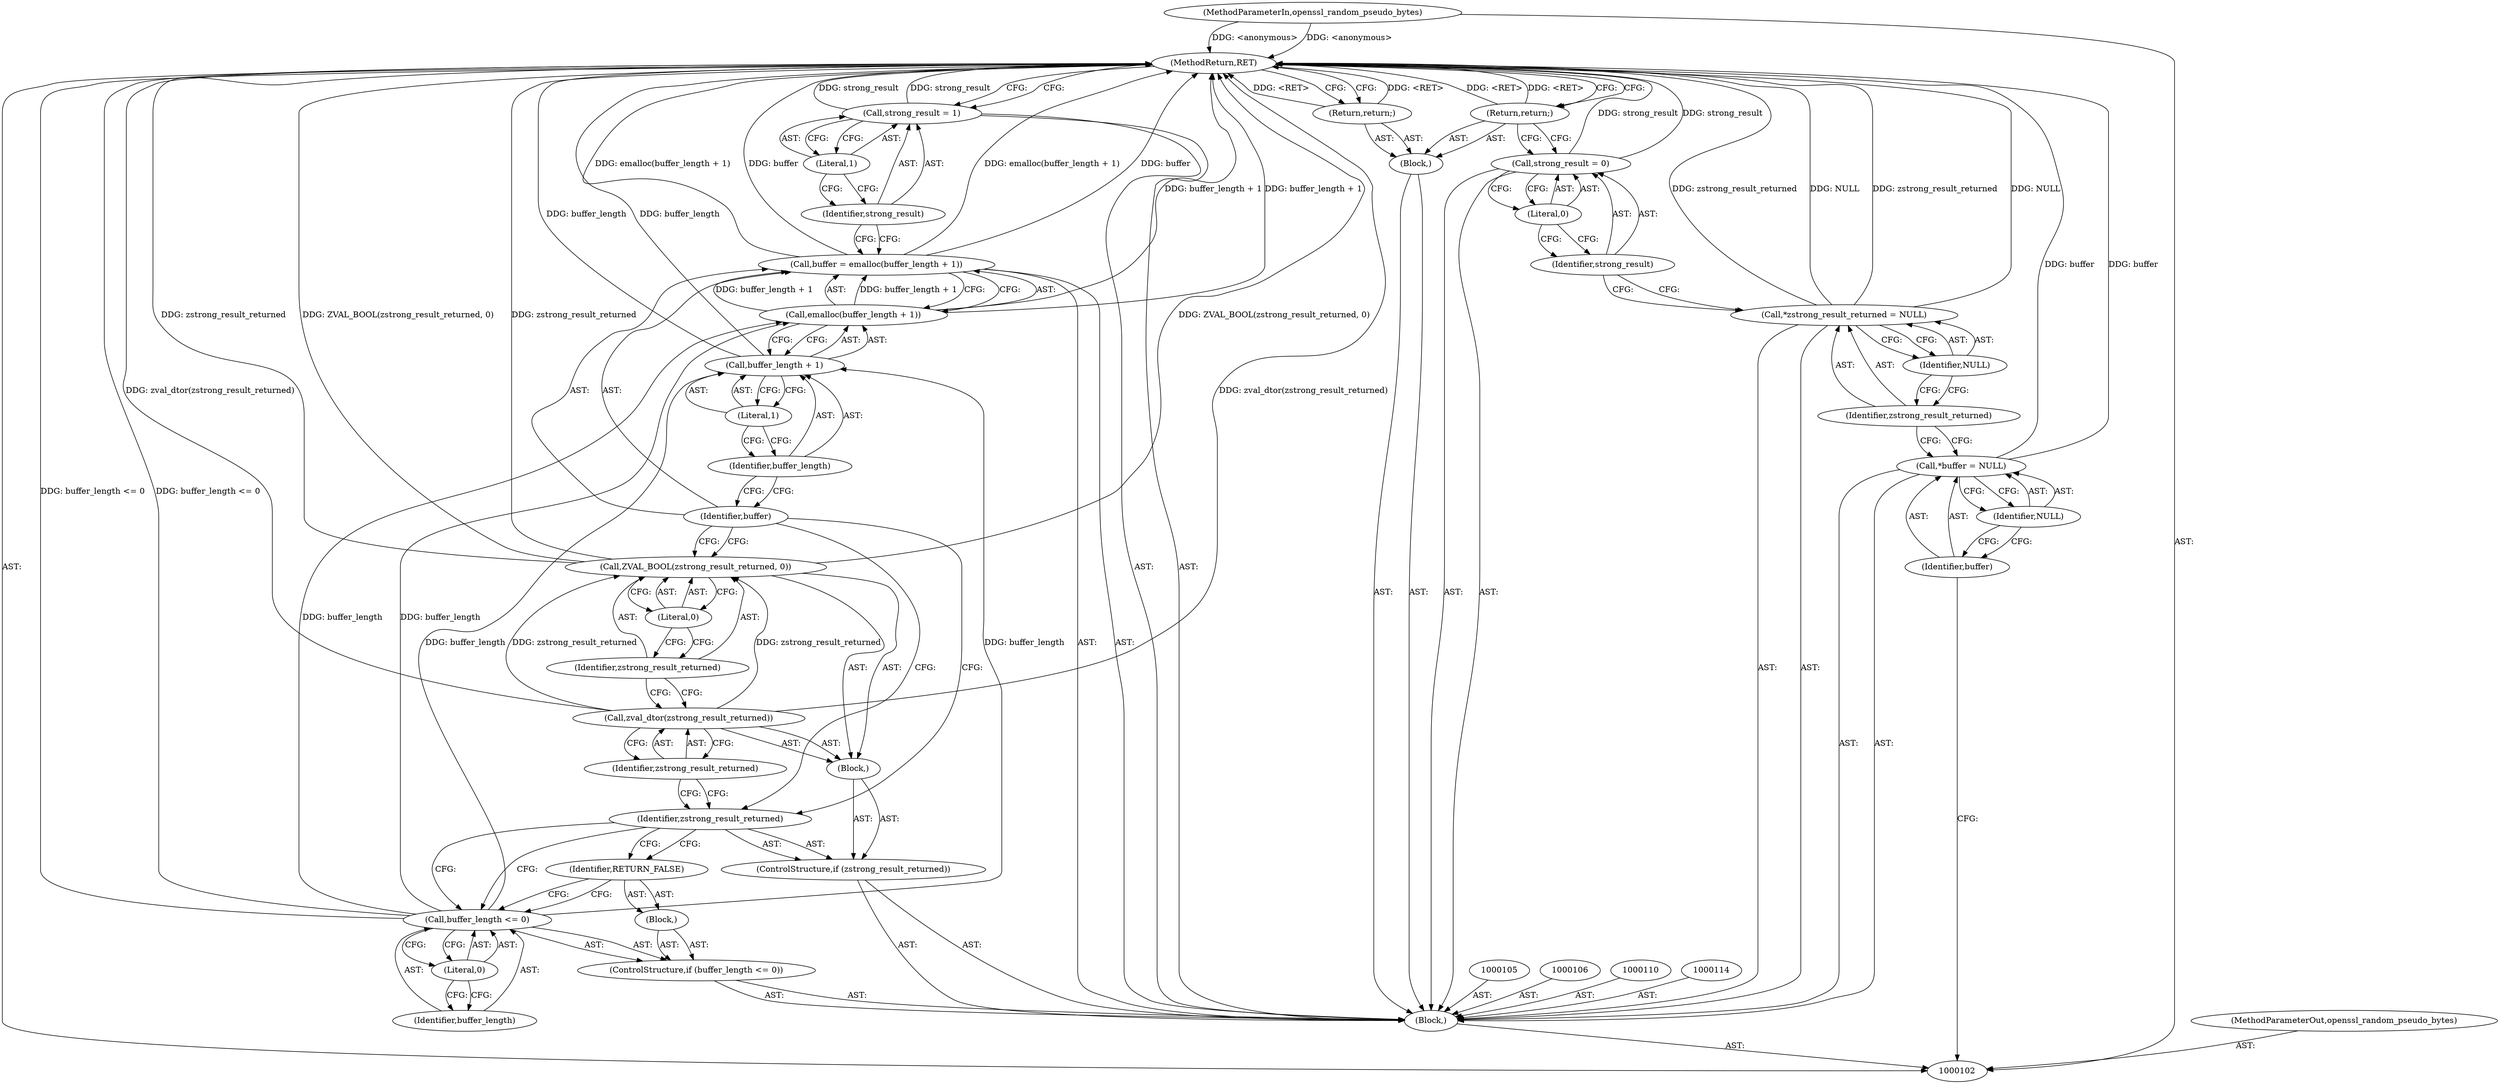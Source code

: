 digraph "1_php_16023f3e3b9c06cf677c3c980e8d574e4c162827" {
"1000144" [label="(MethodReturn,RET)"];
"1000103" [label="(MethodParameterIn,openssl_random_pseudo_bytes)"];
"1000181" [label="(MethodParameterOut,openssl_random_pseudo_bytes)"];
"1000120" [label="(Return,return;)"];
"1000121" [label="(ControlStructure,if (buffer_length <= 0))"];
"1000124" [label="(Literal,0)"];
"1000125" [label="(Block,)"];
"1000122" [label="(Call,buffer_length <= 0)"];
"1000123" [label="(Identifier,buffer_length)"];
"1000126" [label="(Identifier,RETURN_FALSE)"];
"1000127" [label="(ControlStructure,if (zstrong_result_returned))"];
"1000129" [label="(Block,)"];
"1000128" [label="(Identifier,zstrong_result_returned)"];
"1000131" [label="(Identifier,zstrong_result_returned)"];
"1000130" [label="(Call,zval_dtor(zstrong_result_returned))"];
"1000133" [label="(Identifier,zstrong_result_returned)"];
"1000132" [label="(Call,ZVAL_BOOL(zstrong_result_returned, 0))"];
"1000134" [label="(Literal,0)"];
"1000104" [label="(Block,)"];
"1000137" [label="(Call,emalloc(buffer_length + 1))"];
"1000138" [label="(Call,buffer_length + 1)"];
"1000139" [label="(Identifier,buffer_length)"];
"1000140" [label="(Literal,1)"];
"1000135" [label="(Call,buffer = emalloc(buffer_length + 1))"];
"1000136" [label="(Identifier,buffer)"];
"1000143" [label="(Literal,1)"];
"1000141" [label="(Call,strong_result = 1)"];
"1000142" [label="(Identifier,strong_result)"];
"1000107" [label="(Call,*buffer = NULL)"];
"1000108" [label="(Identifier,buffer)"];
"1000109" [label="(Identifier,NULL)"];
"1000111" [label="(Call,*zstrong_result_returned = NULL)"];
"1000112" [label="(Identifier,zstrong_result_returned)"];
"1000113" [label="(Identifier,NULL)"];
"1000115" [label="(Call,strong_result = 0)"];
"1000116" [label="(Identifier,strong_result)"];
"1000117" [label="(Literal,0)"];
"1000118" [label="(Block,)"];
"1000119" [label="(Return,return;)"];
"1000144" -> "1000102"  [label="AST: "];
"1000144" -> "1000119"  [label="CFG: "];
"1000144" -> "1000120"  [label="CFG: "];
"1000144" -> "1000141"  [label="CFG: "];
"1000130" -> "1000144"  [label="DDG: zval_dtor(zstrong_result_returned)"];
"1000141" -> "1000144"  [label="DDG: strong_result"];
"1000107" -> "1000144"  [label="DDG: buffer"];
"1000103" -> "1000144"  [label="DDG: <anonymous>"];
"1000137" -> "1000144"  [label="DDG: buffer_length + 1"];
"1000135" -> "1000144"  [label="DDG: emalloc(buffer_length + 1)"];
"1000135" -> "1000144"  [label="DDG: buffer"];
"1000132" -> "1000144"  [label="DDG: ZVAL_BOOL(zstrong_result_returned, 0)"];
"1000132" -> "1000144"  [label="DDG: zstrong_result_returned"];
"1000138" -> "1000144"  [label="DDG: buffer_length"];
"1000111" -> "1000144"  [label="DDG: zstrong_result_returned"];
"1000111" -> "1000144"  [label="DDG: NULL"];
"1000122" -> "1000144"  [label="DDG: buffer_length <= 0"];
"1000115" -> "1000144"  [label="DDG: strong_result"];
"1000120" -> "1000144"  [label="DDG: <RET>"];
"1000119" -> "1000144"  [label="DDG: <RET>"];
"1000103" -> "1000102"  [label="AST: "];
"1000103" -> "1000144"  [label="DDG: <anonymous>"];
"1000181" -> "1000102"  [label="AST: "];
"1000120" -> "1000118"  [label="AST: "];
"1000144" -> "1000120"  [label="CFG: "];
"1000120" -> "1000144"  [label="DDG: <RET>"];
"1000121" -> "1000104"  [label="AST: "];
"1000122" -> "1000121"  [label="AST: "];
"1000125" -> "1000121"  [label="AST: "];
"1000124" -> "1000122"  [label="AST: "];
"1000124" -> "1000123"  [label="CFG: "];
"1000122" -> "1000124"  [label="CFG: "];
"1000125" -> "1000121"  [label="AST: "];
"1000126" -> "1000125"  [label="AST: "];
"1000122" -> "1000121"  [label="AST: "];
"1000122" -> "1000124"  [label="CFG: "];
"1000123" -> "1000122"  [label="AST: "];
"1000124" -> "1000122"  [label="AST: "];
"1000126" -> "1000122"  [label="CFG: "];
"1000128" -> "1000122"  [label="CFG: "];
"1000122" -> "1000144"  [label="DDG: buffer_length <= 0"];
"1000122" -> "1000137"  [label="DDG: buffer_length"];
"1000122" -> "1000138"  [label="DDG: buffer_length"];
"1000123" -> "1000122"  [label="AST: "];
"1000124" -> "1000123"  [label="CFG: "];
"1000126" -> "1000125"  [label="AST: "];
"1000126" -> "1000122"  [label="CFG: "];
"1000128" -> "1000126"  [label="CFG: "];
"1000127" -> "1000104"  [label="AST: "];
"1000128" -> "1000127"  [label="AST: "];
"1000129" -> "1000127"  [label="AST: "];
"1000129" -> "1000127"  [label="AST: "];
"1000130" -> "1000129"  [label="AST: "];
"1000132" -> "1000129"  [label="AST: "];
"1000128" -> "1000127"  [label="AST: "];
"1000128" -> "1000126"  [label="CFG: "];
"1000128" -> "1000122"  [label="CFG: "];
"1000131" -> "1000128"  [label="CFG: "];
"1000136" -> "1000128"  [label="CFG: "];
"1000131" -> "1000130"  [label="AST: "];
"1000131" -> "1000128"  [label="CFG: "];
"1000130" -> "1000131"  [label="CFG: "];
"1000130" -> "1000129"  [label="AST: "];
"1000130" -> "1000131"  [label="CFG: "];
"1000131" -> "1000130"  [label="AST: "];
"1000133" -> "1000130"  [label="CFG: "];
"1000130" -> "1000144"  [label="DDG: zval_dtor(zstrong_result_returned)"];
"1000130" -> "1000132"  [label="DDG: zstrong_result_returned"];
"1000133" -> "1000132"  [label="AST: "];
"1000133" -> "1000130"  [label="CFG: "];
"1000134" -> "1000133"  [label="CFG: "];
"1000132" -> "1000129"  [label="AST: "];
"1000132" -> "1000134"  [label="CFG: "];
"1000133" -> "1000132"  [label="AST: "];
"1000134" -> "1000132"  [label="AST: "];
"1000136" -> "1000132"  [label="CFG: "];
"1000132" -> "1000144"  [label="DDG: ZVAL_BOOL(zstrong_result_returned, 0)"];
"1000132" -> "1000144"  [label="DDG: zstrong_result_returned"];
"1000130" -> "1000132"  [label="DDG: zstrong_result_returned"];
"1000134" -> "1000132"  [label="AST: "];
"1000134" -> "1000133"  [label="CFG: "];
"1000132" -> "1000134"  [label="CFG: "];
"1000104" -> "1000102"  [label="AST: "];
"1000105" -> "1000104"  [label="AST: "];
"1000106" -> "1000104"  [label="AST: "];
"1000107" -> "1000104"  [label="AST: "];
"1000110" -> "1000104"  [label="AST: "];
"1000111" -> "1000104"  [label="AST: "];
"1000114" -> "1000104"  [label="AST: "];
"1000115" -> "1000104"  [label="AST: "];
"1000118" -> "1000104"  [label="AST: "];
"1000121" -> "1000104"  [label="AST: "];
"1000127" -> "1000104"  [label="AST: "];
"1000135" -> "1000104"  [label="AST: "];
"1000141" -> "1000104"  [label="AST: "];
"1000137" -> "1000135"  [label="AST: "];
"1000137" -> "1000138"  [label="CFG: "];
"1000138" -> "1000137"  [label="AST: "];
"1000135" -> "1000137"  [label="CFG: "];
"1000137" -> "1000144"  [label="DDG: buffer_length + 1"];
"1000137" -> "1000135"  [label="DDG: buffer_length + 1"];
"1000122" -> "1000137"  [label="DDG: buffer_length"];
"1000138" -> "1000137"  [label="AST: "];
"1000138" -> "1000140"  [label="CFG: "];
"1000139" -> "1000138"  [label="AST: "];
"1000140" -> "1000138"  [label="AST: "];
"1000137" -> "1000138"  [label="CFG: "];
"1000138" -> "1000144"  [label="DDG: buffer_length"];
"1000122" -> "1000138"  [label="DDG: buffer_length"];
"1000139" -> "1000138"  [label="AST: "];
"1000139" -> "1000136"  [label="CFG: "];
"1000140" -> "1000139"  [label="CFG: "];
"1000140" -> "1000138"  [label="AST: "];
"1000140" -> "1000139"  [label="CFG: "];
"1000138" -> "1000140"  [label="CFG: "];
"1000135" -> "1000104"  [label="AST: "];
"1000135" -> "1000137"  [label="CFG: "];
"1000136" -> "1000135"  [label="AST: "];
"1000137" -> "1000135"  [label="AST: "];
"1000142" -> "1000135"  [label="CFG: "];
"1000135" -> "1000144"  [label="DDG: emalloc(buffer_length + 1)"];
"1000135" -> "1000144"  [label="DDG: buffer"];
"1000137" -> "1000135"  [label="DDG: buffer_length + 1"];
"1000136" -> "1000135"  [label="AST: "];
"1000136" -> "1000132"  [label="CFG: "];
"1000136" -> "1000128"  [label="CFG: "];
"1000139" -> "1000136"  [label="CFG: "];
"1000143" -> "1000141"  [label="AST: "];
"1000143" -> "1000142"  [label="CFG: "];
"1000141" -> "1000143"  [label="CFG: "];
"1000141" -> "1000104"  [label="AST: "];
"1000141" -> "1000143"  [label="CFG: "];
"1000142" -> "1000141"  [label="AST: "];
"1000143" -> "1000141"  [label="AST: "];
"1000144" -> "1000141"  [label="CFG: "];
"1000141" -> "1000144"  [label="DDG: strong_result"];
"1000142" -> "1000141"  [label="AST: "];
"1000142" -> "1000135"  [label="CFG: "];
"1000143" -> "1000142"  [label="CFG: "];
"1000107" -> "1000104"  [label="AST: "];
"1000107" -> "1000109"  [label="CFG: "];
"1000108" -> "1000107"  [label="AST: "];
"1000109" -> "1000107"  [label="AST: "];
"1000112" -> "1000107"  [label="CFG: "];
"1000107" -> "1000144"  [label="DDG: buffer"];
"1000108" -> "1000107"  [label="AST: "];
"1000108" -> "1000102"  [label="CFG: "];
"1000109" -> "1000108"  [label="CFG: "];
"1000109" -> "1000107"  [label="AST: "];
"1000109" -> "1000108"  [label="CFG: "];
"1000107" -> "1000109"  [label="CFG: "];
"1000111" -> "1000104"  [label="AST: "];
"1000111" -> "1000113"  [label="CFG: "];
"1000112" -> "1000111"  [label="AST: "];
"1000113" -> "1000111"  [label="AST: "];
"1000116" -> "1000111"  [label="CFG: "];
"1000111" -> "1000144"  [label="DDG: zstrong_result_returned"];
"1000111" -> "1000144"  [label="DDG: NULL"];
"1000112" -> "1000111"  [label="AST: "];
"1000112" -> "1000107"  [label="CFG: "];
"1000113" -> "1000112"  [label="CFG: "];
"1000113" -> "1000111"  [label="AST: "];
"1000113" -> "1000112"  [label="CFG: "];
"1000111" -> "1000113"  [label="CFG: "];
"1000115" -> "1000104"  [label="AST: "];
"1000115" -> "1000117"  [label="CFG: "];
"1000116" -> "1000115"  [label="AST: "];
"1000117" -> "1000115"  [label="AST: "];
"1000119" -> "1000115"  [label="CFG: "];
"1000115" -> "1000144"  [label="DDG: strong_result"];
"1000116" -> "1000115"  [label="AST: "];
"1000116" -> "1000111"  [label="CFG: "];
"1000117" -> "1000116"  [label="CFG: "];
"1000117" -> "1000115"  [label="AST: "];
"1000117" -> "1000116"  [label="CFG: "];
"1000115" -> "1000117"  [label="CFG: "];
"1000118" -> "1000104"  [label="AST: "];
"1000119" -> "1000118"  [label="AST: "];
"1000120" -> "1000118"  [label="AST: "];
"1000119" -> "1000118"  [label="AST: "];
"1000119" -> "1000115"  [label="CFG: "];
"1000144" -> "1000119"  [label="CFG: "];
"1000119" -> "1000144"  [label="DDG: <RET>"];
}
